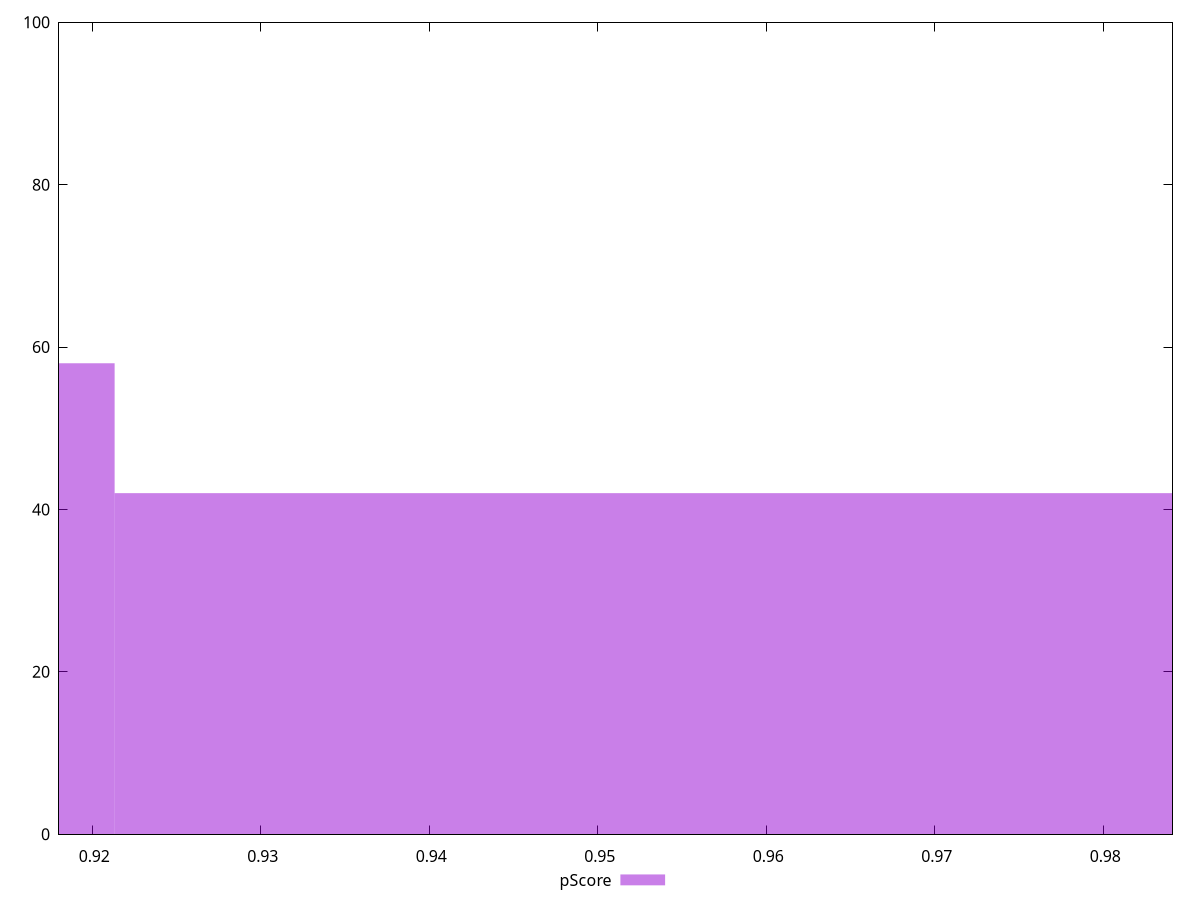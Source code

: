 reset

$pScore <<EOF
0.8812728667847161 58
0.961388581946963 42
EOF

set key outside below
set boxwidth 0.08011571516224691
set xrange [0.9180298053112792:0.9841121673367461]
set yrange [0:100]
set trange [0:100]
set style fill transparent solid 0.5 noborder
set terminal svg size 640, 490 enhanced background rgb 'white'
set output "reports/report_00027_2021-02-24T12-40-31.850Z/dom-size/samples/agenda/pScore/histogram.svg"

plot $pScore title "pScore" with boxes

reset
